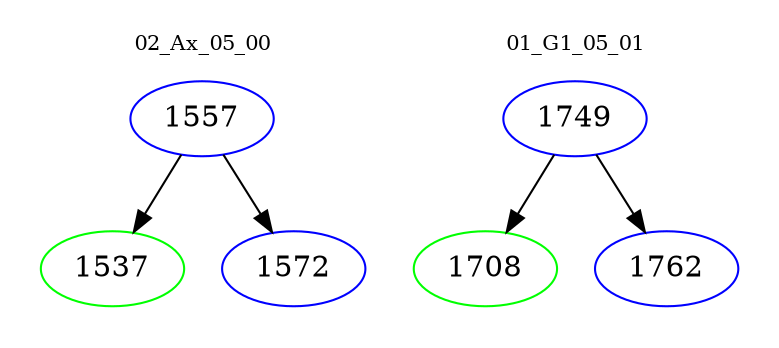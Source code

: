 digraph{
subgraph cluster_0 {
color = white
label = "02_Ax_05_00";
fontsize=10;
T0_1557 [label="1557", color="blue"]
T0_1557 -> T0_1537 [color="black"]
T0_1537 [label="1537", color="green"]
T0_1557 -> T0_1572 [color="black"]
T0_1572 [label="1572", color="blue"]
}
subgraph cluster_1 {
color = white
label = "01_G1_05_01";
fontsize=10;
T1_1749 [label="1749", color="blue"]
T1_1749 -> T1_1708 [color="black"]
T1_1708 [label="1708", color="green"]
T1_1749 -> T1_1762 [color="black"]
T1_1762 [label="1762", color="blue"]
}
}
